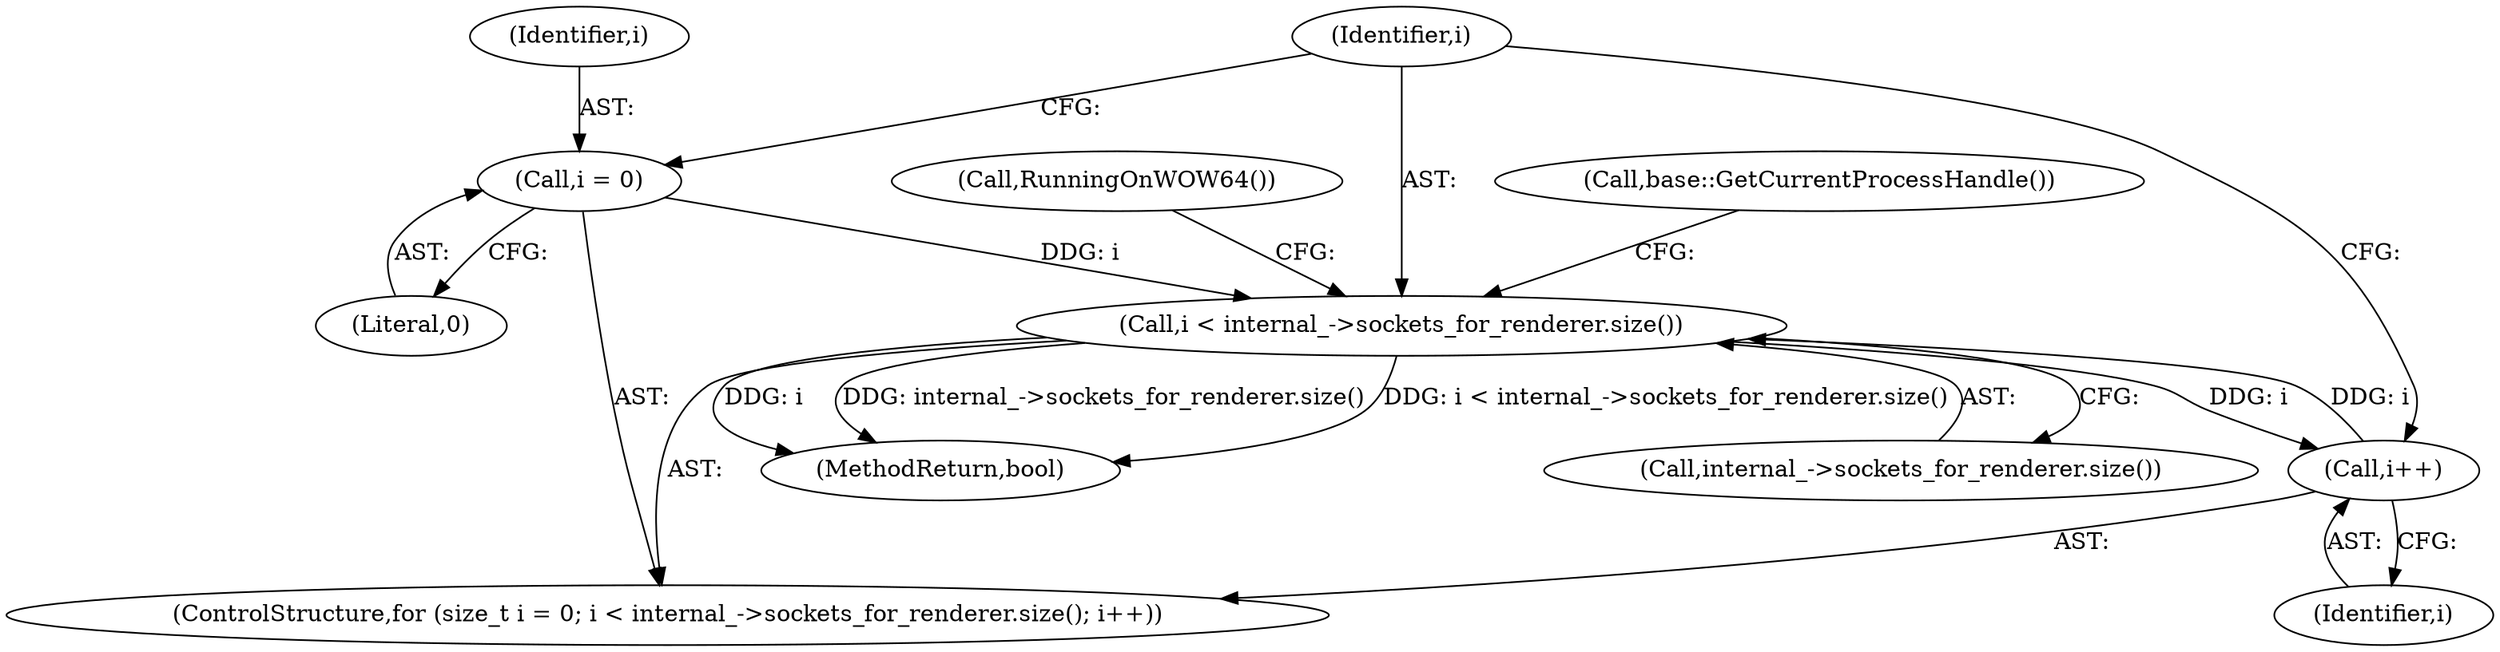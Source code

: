 digraph "0_Chrome_3b0d77670a0613f409110817455d2137576b485a_2@API" {
"1000113" [label="(Call,i < internal_->sockets_for_renderer.size())"];
"1000116" [label="(Call,i++)"];
"1000113" [label="(Call,i < internal_->sockets_for_renderer.size())"];
"1000110" [label="(Call,i = 0)"];
"1000117" [label="(Identifier,i)"];
"1000110" [label="(Call,i = 0)"];
"1000112" [label="(Literal,0)"];
"1000111" [label="(Identifier,i)"];
"1000113" [label="(Call,i < internal_->sockets_for_renderer.size())"];
"1000123" [label="(Call,base::GetCurrentProcessHandle())"];
"1000108" [label="(ControlStructure,for (size_t i = 0; i < internal_->sockets_for_renderer.size(); i++))"];
"1000116" [label="(Call,i++)"];
"1000114" [label="(Identifier,i)"];
"1000180" [label="(MethodReturn,bool)"];
"1000151" [label="(Call,RunningOnWOW64())"];
"1000115" [label="(Call,internal_->sockets_for_renderer.size())"];
"1000113" -> "1000108"  [label="AST: "];
"1000113" -> "1000115"  [label="CFG: "];
"1000114" -> "1000113"  [label="AST: "];
"1000115" -> "1000113"  [label="AST: "];
"1000123" -> "1000113"  [label="CFG: "];
"1000151" -> "1000113"  [label="CFG: "];
"1000113" -> "1000180"  [label="DDG: i"];
"1000113" -> "1000180"  [label="DDG: internal_->sockets_for_renderer.size()"];
"1000113" -> "1000180"  [label="DDG: i < internal_->sockets_for_renderer.size()"];
"1000116" -> "1000113"  [label="DDG: i"];
"1000110" -> "1000113"  [label="DDG: i"];
"1000113" -> "1000116"  [label="DDG: i"];
"1000116" -> "1000108"  [label="AST: "];
"1000116" -> "1000117"  [label="CFG: "];
"1000117" -> "1000116"  [label="AST: "];
"1000114" -> "1000116"  [label="CFG: "];
"1000110" -> "1000108"  [label="AST: "];
"1000110" -> "1000112"  [label="CFG: "];
"1000111" -> "1000110"  [label="AST: "];
"1000112" -> "1000110"  [label="AST: "];
"1000114" -> "1000110"  [label="CFG: "];
}
